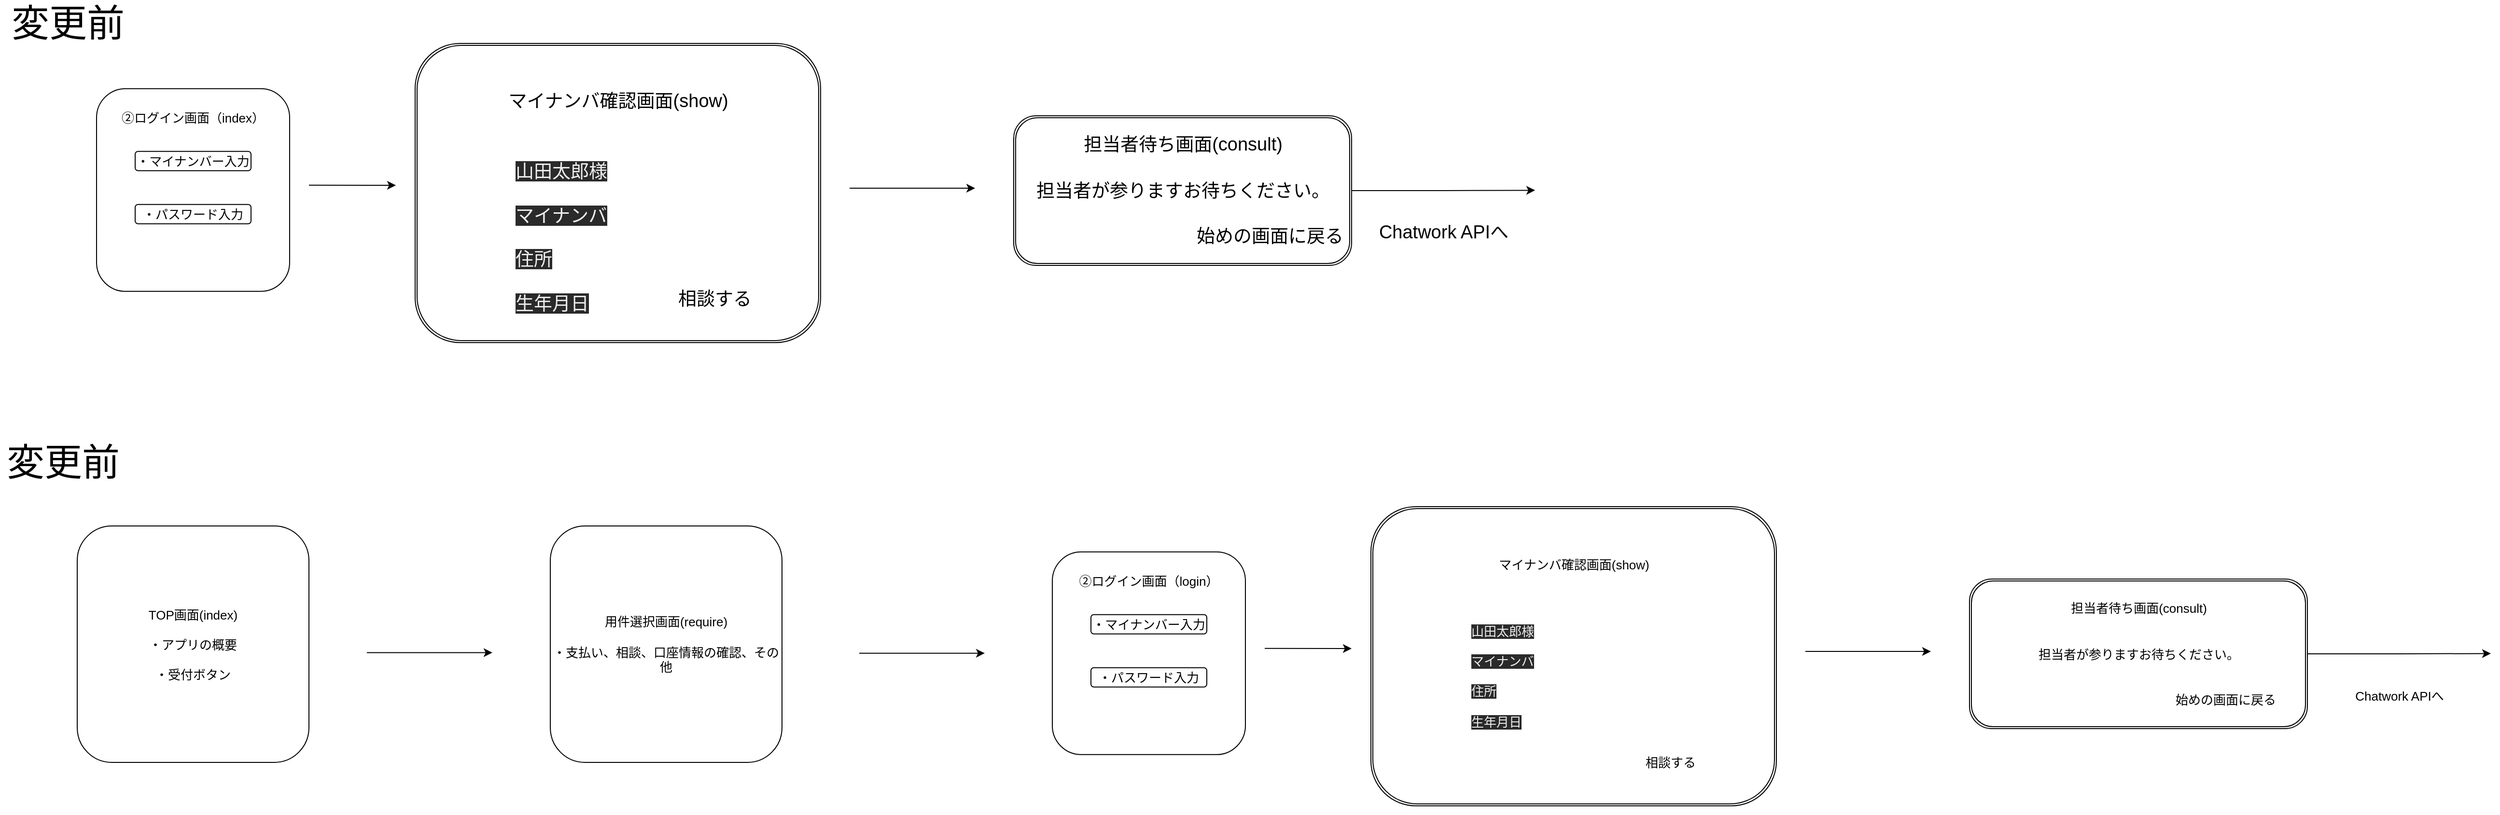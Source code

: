 <mxfile version="13.10.0" type="embed">
    <diagram id="6hGFLwfOUW9BJ-s0fimq" name="Page-1">
        <mxGraphModel dx="1169" dy="885" grid="1" gridSize="10" guides="1" tooltips="1" connect="1" arrows="1" fold="1" page="1" pageScale="1" pageWidth="1654" pageHeight="1169" math="0" shadow="0">
            <root>
                <mxCell id="0"/>
                <mxCell id="1" parent="0"/>
                <mxCell id="36" value="&lt;br style=&quot;font-size: 13px&quot;&gt;②ログイン画面（index）" style="rounded=1;whiteSpace=wrap;html=1;align=center;horizontal=1;verticalAlign=top;fontSize=13;" parent="1" vertex="1">
                    <mxGeometry x="100" y="96.91" width="200" height="210" as="geometry"/>
                </mxCell>
                <mxCell id="37" value="&lt;span style=&quot;font-size: 13px;&quot;&gt;・マイナンバー入力&lt;/span&gt;" style="rounded=1;whiteSpace=wrap;html=1;fontSize=13;" parent="1" vertex="1">
                    <mxGeometry x="140" y="161.91" width="120" height="20" as="geometry"/>
                </mxCell>
                <mxCell id="38" value="&lt;span style=&quot;font-size: 13px;&quot;&gt;・パスワード入力&lt;/span&gt;" style="rounded=1;whiteSpace=wrap;html=1;fontSize=13;" parent="1" vertex="1">
                    <mxGeometry x="140" y="216.91" width="120" height="20" as="geometry"/>
                </mxCell>
                <mxCell id="39" style="edgeStyle=orthogonalEdgeStyle;rounded=0;orthogonalLoop=1;jettySize=auto;html=1;exitX=0.5;exitY=1;exitDx=0;exitDy=0;fontSize=13;" parent="1" source="36" target="36" edge="1">
                    <mxGeometry relative="1" as="geometry"/>
                </mxCell>
                <mxCell id="42" value="" style="edgeStyle=orthogonalEdgeStyle;rounded=0;orthogonalLoop=1;jettySize=auto;html=1;fontSize=19;" parent="1" target="41" edge="1">
                    <mxGeometry relative="1" as="geometry">
                        <mxPoint x="655.059" y="240" as="sourcePoint"/>
                    </mxGeometry>
                </mxCell>
                <mxCell id="41" value="" style="shape=ext;double=1;rounded=1;whiteSpace=wrap;html=1;align=left;fontSize=19;" parent="1" vertex="1">
                    <mxGeometry x="430" y="50" width="420" height="310" as="geometry"/>
                </mxCell>
                <mxCell id="0iTI7bKBJ6JELypw6VL1-79" value="相談する" style="text;html=1;align=center;verticalAlign=middle;resizable=0;points=[];autosize=1;fontSize=19;" parent="1" vertex="1">
                    <mxGeometry x="695" y="300" width="90" height="30" as="geometry"/>
                </mxCell>
                <mxCell id="xsVDTVftM3OOLQT2cAot-39" value="マイナンバ確認画面(show)" style="text;html=1;align=center;verticalAlign=middle;resizable=0;points=[];autosize=1;fontSize=19;" parent="1" vertex="1">
                    <mxGeometry x="520" y="95" width="240" height="30" as="geometry"/>
                </mxCell>
                <mxCell id="44" style="edgeStyle=orthogonalEdgeStyle;rounded=0;orthogonalLoop=1;jettySize=auto;html=1;exitX=1;exitY=0.5;exitDx=0;exitDy=0;fontSize=19;" parent="1" source="xsVDTVftM3OOLQT2cAot-42" edge="1">
                    <mxGeometry relative="1" as="geometry">
                        <mxPoint x="1590" y="202.176" as="targetPoint"/>
                    </mxGeometry>
                </mxCell>
                <mxCell id="xsVDTVftM3OOLQT2cAot-42" value="" style="shape=ext;double=1;rounded=1;whiteSpace=wrap;html=1;align=left;fontSize=19;" parent="1" vertex="1">
                    <mxGeometry x="1050" y="125" width="350" height="155" as="geometry"/>
                </mxCell>
                <mxCell id="xsVDTVftM3OOLQT2cAot-46" value="担当者が参りますお待ちください。" style="text;html=1;align=center;verticalAlign=middle;resizable=0;points=[];autosize=1;fontSize=19;" parent="1" vertex="1">
                    <mxGeometry x="1065" y="187.5" width="320" height="30" as="geometry"/>
                </mxCell>
                <mxCell id="xsVDTVftM3OOLQT2cAot-47" value="担当者待ち画面(consult)" style="text;html=1;align=center;verticalAlign=middle;resizable=0;points=[];autosize=1;fontSize=19;" parent="1" vertex="1">
                    <mxGeometry x="1115" y="140" width="220" height="30" as="geometry"/>
                </mxCell>
                <mxCell id="xsVDTVftM3OOLQT2cAot-55" value="始めの画面に戻る" style="text;html=1;align=center;verticalAlign=middle;resizable=0;points=[];autosize=1;fontSize=19;" parent="1" vertex="1">
                    <mxGeometry x="1230" y="235" width="170" height="30" as="geometry"/>
                </mxCell>
                <mxCell id="43" value="&lt;span style=&quot;color: rgb(240, 240, 240); font-family: helvetica; font-size: 19px; font-style: normal; font-weight: 400; letter-spacing: normal; text-align: left; text-indent: 0px; text-transform: none; word-spacing: 0px; background-color: rgb(42, 42, 42); float: none; display: inline;&quot;&gt;山田太郎様&lt;br style=&quot;font-size: 19px;&quot;&gt;&lt;br style=&quot;font-size: 19px;&quot;&gt;マイナンバ&lt;br style=&quot;font-size: 19px;&quot;&gt;&lt;br style=&quot;font-size: 19px;&quot;&gt;住所&lt;br style=&quot;font-size: 19px;&quot;&gt;&lt;br style=&quot;font-size: 19px;&quot;&gt;生年月日&lt;br style=&quot;font-size: 19px;&quot;&gt;&lt;br style=&quot;font-size: 19px;&quot;&gt;&lt;/span&gt;" style="text;whiteSpace=wrap;html=1;fontSize=19;" parent="1" vertex="1">
                    <mxGeometry x="531.5" y="165" width="140" height="140" as="geometry"/>
                </mxCell>
                <mxCell id="45" value="Chatwork APIへ" style="text;html=1;align=center;verticalAlign=middle;resizable=0;points=[];autosize=1;fontSize=19;" parent="1" vertex="1">
                    <mxGeometry x="1420" y="231" width="150" height="30" as="geometry"/>
                </mxCell>
                <mxCell id="79" value="" style="endArrow=classic;html=1;" edge="1" parent="1">
                    <mxGeometry width="50" height="50" relative="1" as="geometry">
                        <mxPoint x="880" y="200" as="sourcePoint"/>
                        <mxPoint x="1010" y="200" as="targetPoint"/>
                    </mxGeometry>
                </mxCell>
                <mxCell id="80" value="" style="endArrow=classic;html=1;" edge="1" parent="1">
                    <mxGeometry width="50" height="50" relative="1" as="geometry">
                        <mxPoint x="320" y="196.91" as="sourcePoint"/>
                        <mxPoint x="410" y="197" as="targetPoint"/>
                    </mxGeometry>
                </mxCell>
                <mxCell id="99" value="&lt;br style=&quot;font-size: 13px&quot;&gt;②ログイン画面（login）" style="rounded=1;whiteSpace=wrap;html=1;align=center;horizontal=1;verticalAlign=top;fontSize=13;" vertex="1" parent="1">
                    <mxGeometry x="1090" y="576.91" width="200" height="210" as="geometry"/>
                </mxCell>
                <mxCell id="100" value="&lt;span style=&quot;font-size: 13px;&quot;&gt;・マイナンバー入力&lt;/span&gt;" style="rounded=1;whiteSpace=wrap;html=1;fontSize=13;" vertex="1" parent="1">
                    <mxGeometry x="1130" y="641.91" width="120" height="20" as="geometry"/>
                </mxCell>
                <mxCell id="101" value="&lt;span style=&quot;font-size: 13px;&quot;&gt;・パスワード入力&lt;/span&gt;" style="rounded=1;whiteSpace=wrap;html=1;fontSize=13;" vertex="1" parent="1">
                    <mxGeometry x="1130" y="696.91" width="120" height="20" as="geometry"/>
                </mxCell>
                <mxCell id="102" style="edgeStyle=orthogonalEdgeStyle;rounded=0;orthogonalLoop=1;jettySize=auto;html=1;exitX=0.5;exitY=1;exitDx=0;exitDy=0;fontSize=13;" edge="1" parent="1" source="99" target="99">
                    <mxGeometry relative="1" as="geometry"/>
                </mxCell>
                <mxCell id="103" value="" style="edgeStyle=orthogonalEdgeStyle;rounded=0;orthogonalLoop=1;jettySize=auto;html=1;fontSize=13;" edge="1" parent="1" target="104">
                    <mxGeometry relative="1" as="geometry">
                        <mxPoint x="1645.059" y="720" as="sourcePoint"/>
                    </mxGeometry>
                </mxCell>
                <mxCell id="104" value="" style="shape=ext;double=1;rounded=1;whiteSpace=wrap;html=1;align=left;fontSize=13;" vertex="1" parent="1">
                    <mxGeometry x="1420" y="530" width="420" height="310" as="geometry"/>
                </mxCell>
                <mxCell id="105" value="相談する" style="text;html=1;align=center;verticalAlign=middle;resizable=0;points=[];autosize=1;fontSize=13;" vertex="1" parent="1">
                    <mxGeometry x="1695" y="785" width="70" height="20" as="geometry"/>
                </mxCell>
                <mxCell id="106" value="マイナンバ確認画面(show)" style="text;html=1;align=center;verticalAlign=middle;resizable=0;points=[];autosize=1;fontSize=13;" vertex="1" parent="1">
                    <mxGeometry x="1545" y="580" width="170" height="20" as="geometry"/>
                </mxCell>
                <mxCell id="107" style="edgeStyle=orthogonalEdgeStyle;rounded=0;orthogonalLoop=1;jettySize=auto;html=1;exitX=1;exitY=0.5;exitDx=0;exitDy=0;fontSize=13;" edge="1" parent="1" source="108">
                    <mxGeometry relative="1" as="geometry">
                        <mxPoint x="2580" y="682.176" as="targetPoint"/>
                    </mxGeometry>
                </mxCell>
                <mxCell id="108" value="" style="shape=ext;double=1;rounded=1;whiteSpace=wrap;html=1;align=left;fontSize=13;" vertex="1" parent="1">
                    <mxGeometry x="2040" y="605" width="350" height="155" as="geometry"/>
                </mxCell>
                <mxCell id="109" value="担当者が参りますお待ちください。" style="text;html=1;align=center;verticalAlign=middle;resizable=0;points=[];autosize=1;fontSize=13;" vertex="1" parent="1">
                    <mxGeometry x="2105" y="672.5" width="220" height="20" as="geometry"/>
                </mxCell>
                <mxCell id="110" value="担当者待ち画面(consult)" style="text;html=1;align=center;verticalAlign=middle;resizable=0;points=[];autosize=1;fontSize=13;" vertex="1" parent="1">
                    <mxGeometry x="2135" y="625" width="160" height="20" as="geometry"/>
                </mxCell>
                <mxCell id="111" value="始めの画面に戻る" style="text;html=1;align=center;verticalAlign=middle;resizable=0;points=[];autosize=1;fontSize=13;" vertex="1" parent="1">
                    <mxGeometry x="2245" y="720" width="120" height="20" as="geometry"/>
                </mxCell>
                <mxCell id="112" value="&lt;span style=&quot;color: rgb(240, 240, 240); font-family: helvetica; font-size: 13px; font-style: normal; font-weight: 400; letter-spacing: normal; text-align: left; text-indent: 0px; text-transform: none; word-spacing: 0px; background-color: rgb(42, 42, 42); float: none; display: inline;&quot;&gt;山田太郎様&lt;br style=&quot;font-size: 13px;&quot;&gt;&lt;br style=&quot;font-size: 13px;&quot;&gt;マイナンバ&lt;br style=&quot;font-size: 13px;&quot;&gt;&lt;br style=&quot;font-size: 13px;&quot;&gt;住所&lt;br style=&quot;font-size: 13px;&quot;&gt;&lt;br style=&quot;font-size: 13px;&quot;&gt;生年月日&lt;br style=&quot;font-size: 13px;&quot;&gt;&lt;br style=&quot;font-size: 13px;&quot;&gt;&lt;/span&gt;" style="text;whiteSpace=wrap;html=1;fontSize=13;" vertex="1" parent="1">
                    <mxGeometry x="1521.5" y="645" width="140" height="140" as="geometry"/>
                </mxCell>
                <mxCell id="113" value="Chatwork APIへ" style="text;html=1;align=center;verticalAlign=middle;resizable=0;points=[];autosize=1;fontSize=13;" vertex="1" parent="1">
                    <mxGeometry x="2430" y="716" width="110" height="20" as="geometry"/>
                </mxCell>
                <mxCell id="114" value="" style="endArrow=classic;html=1;fontSize=13;" edge="1" parent="1">
                    <mxGeometry width="50" height="50" relative="1" as="geometry">
                        <mxPoint x="1870" y="680" as="sourcePoint"/>
                        <mxPoint x="2000" y="680" as="targetPoint"/>
                    </mxGeometry>
                </mxCell>
                <mxCell id="115" value="" style="endArrow=classic;html=1;fontSize=13;" edge="1" parent="1">
                    <mxGeometry width="50" height="50" relative="1" as="geometry">
                        <mxPoint x="1310" y="676.91" as="sourcePoint"/>
                        <mxPoint x="1400" y="677" as="targetPoint"/>
                    </mxGeometry>
                </mxCell>
                <mxCell id="116" value="TOP画面(index)&lt;br style=&quot;font-size: 13px&quot;&gt;&lt;br style=&quot;font-size: 13px&quot;&gt;・アプリの概要&lt;br style=&quot;font-size: 13px&quot;&gt;&lt;br style=&quot;font-size: 13px&quot;&gt;・受付ボタン" style="rounded=1;whiteSpace=wrap;html=1;fontSize=13;" vertex="1" parent="1">
                    <mxGeometry x="80" y="550" width="240" height="245" as="geometry"/>
                </mxCell>
                <mxCell id="117" value="用件選択画面(require)&lt;br style=&quot;font-size: 13px&quot;&gt;&lt;br style=&quot;font-size: 13px&quot;&gt;・支払い、相談、口座情報の確認、その他" style="rounded=1;whiteSpace=wrap;html=1;fontSize=13;" vertex="1" parent="1">
                    <mxGeometry x="570" y="550" width="240" height="245" as="geometry"/>
                </mxCell>
                <mxCell id="118" value="" style="endArrow=classic;html=1;fontSize=13;" edge="1" parent="1">
                    <mxGeometry width="50" height="50" relative="1" as="geometry">
                        <mxPoint x="380" y="681.24" as="sourcePoint"/>
                        <mxPoint x="510" y="681.24" as="targetPoint"/>
                    </mxGeometry>
                </mxCell>
                <mxCell id="120" value="" style="endArrow=classic;html=1;fontSize=13;" edge="1" parent="1">
                    <mxGeometry width="50" height="50" relative="1" as="geometry">
                        <mxPoint x="890" y="681.83" as="sourcePoint"/>
                        <mxPoint x="1020" y="681.83" as="targetPoint"/>
                    </mxGeometry>
                </mxCell>
                <mxCell id="121" value="変更前" style="text;html=1;align=center;verticalAlign=middle;resizable=0;points=[];autosize=1;fontSize=39;" vertex="1" parent="1">
                    <mxGeometry x="5" y="5" width="130" height="50" as="geometry"/>
                </mxCell>
                <mxCell id="122" value="変更前" style="text;html=1;align=center;verticalAlign=middle;resizable=0;points=[];autosize=1;fontSize=39;" vertex="1" parent="1">
                    <mxGeometry y="460" width="130" height="50" as="geometry"/>
                </mxCell>
            </root>
        </mxGraphModel>
    </diagram>
</mxfile>